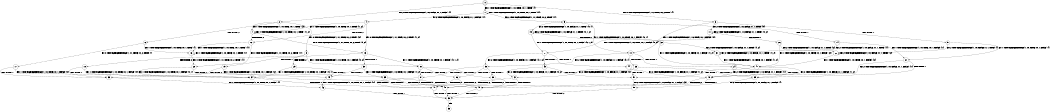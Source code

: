 digraph BCG {
size = "7, 10.5";
center = TRUE;
node [shape = circle];
0 [peripheries = 2];
0 -> 1 [label = "EX !1 !ATOMIC_EXCH_BRANCH (1, +0, TRUE, +0, 1, TRUE) !{}"];
0 -> 2 [label = "EX !2 !ATOMIC_EXCH_BRANCH (1, +0, FALSE, +1, 1, FALSE) !{}"];
0 -> 3 [label = "EX !0 !ATOMIC_EXCH_BRANCH (1, +1, TRUE, +0, 2, TRUE) !{}"];
1 -> 4 [label = "EX !2 !ATOMIC_EXCH_BRANCH (1, +0, FALSE, +1, 1, FALSE) !{1}"];
1 -> 5 [label = "EX !0 !ATOMIC_EXCH_BRANCH (1, +1, TRUE, +0, 2, TRUE) !{1}"];
1 -> 1 [label = "EX !1 !ATOMIC_EXCH_BRANCH (1, +0, TRUE, +0, 1, TRUE) !{1}"];
2 -> 6 [label = "TERMINATE !2"];
2 -> 7 [label = "EX !1 !ATOMIC_EXCH_BRANCH (1, +0, TRUE, +0, 1, TRUE) !{2}"];
2 -> 8 [label = "EX !0 !ATOMIC_EXCH_BRANCH (1, +1, TRUE, +0, 2, TRUE) !{2}"];
3 -> 9 [label = "TERMINATE !0"];
3 -> 10 [label = "EX !1 !ATOMIC_EXCH_BRANCH (1, +0, TRUE, +0, 1, FALSE) !{0}"];
3 -> 11 [label = "EX !2 !ATOMIC_EXCH_BRANCH (1, +0, FALSE, +1, 1, TRUE) !{0}"];
4 -> 12 [label = "TERMINATE !2"];
4 -> 13 [label = "EX !0 !ATOMIC_EXCH_BRANCH (1, +1, TRUE, +0, 2, TRUE) !{1, 2}"];
4 -> 7 [label = "EX !1 !ATOMIC_EXCH_BRANCH (1, +0, TRUE, +0, 1, TRUE) !{1, 2}"];
5 -> 14 [label = "TERMINATE !0"];
5 -> 15 [label = "EX !2 !ATOMIC_EXCH_BRANCH (1, +0, FALSE, +1, 1, TRUE) !{0, 1}"];
5 -> 10 [label = "EX !1 !ATOMIC_EXCH_BRANCH (1, +0, TRUE, +0, 1, FALSE) !{0, 1}"];
6 -> 16 [label = "EX !1 !ATOMIC_EXCH_BRANCH (1, +0, TRUE, +0, 1, TRUE) !{}"];
6 -> 17 [label = "EX !0 !ATOMIC_EXCH_BRANCH (1, +1, TRUE, +0, 2, TRUE) !{}"];
7 -> 12 [label = "TERMINATE !2"];
7 -> 13 [label = "EX !0 !ATOMIC_EXCH_BRANCH (1, +1, TRUE, +0, 2, TRUE) !{1, 2}"];
7 -> 7 [label = "EX !1 !ATOMIC_EXCH_BRANCH (1, +0, TRUE, +0, 1, TRUE) !{1, 2}"];
8 -> 18 [label = "TERMINATE !2"];
8 -> 19 [label = "TERMINATE !0"];
8 -> 20 [label = "EX !1 !ATOMIC_EXCH_BRANCH (1, +0, TRUE, +0, 1, FALSE) !{0, 2}"];
9 -> 21 [label = "EX !1 !ATOMIC_EXCH_BRANCH (1, +0, TRUE, +0, 1, FALSE) !{}"];
9 -> 22 [label = "EX !2 !ATOMIC_EXCH_BRANCH (1, +0, FALSE, +1, 1, TRUE) !{}"];
10 -> 23 [label = "TERMINATE !1"];
10 -> 24 [label = "TERMINATE !0"];
10 -> 25 [label = "EX !2 !ATOMIC_EXCH_BRANCH (1, +0, FALSE, +1, 1, FALSE) !{0, 1}"];
11 -> 26 [label = "TERMINATE !0"];
11 -> 27 [label = "EX !1 !ATOMIC_EXCH_BRANCH (1, +0, TRUE, +0, 1, FALSE) !{0, 2}"];
11 -> 11 [label = "EX !2 !ATOMIC_EXCH_BRANCH (1, +0, FALSE, +1, 1, TRUE) !{0, 2}"];
12 -> 16 [label = "EX !1 !ATOMIC_EXCH_BRANCH (1, +0, TRUE, +0, 1, TRUE) !{1}"];
12 -> 28 [label = "EX !0 !ATOMIC_EXCH_BRANCH (1, +1, TRUE, +0, 2, TRUE) !{1}"];
13 -> 29 [label = "TERMINATE !2"];
13 -> 30 [label = "TERMINATE !0"];
13 -> 20 [label = "EX !1 !ATOMIC_EXCH_BRANCH (1, +0, TRUE, +0, 1, FALSE) !{0, 1, 2}"];
14 -> 21 [label = "EX !1 !ATOMIC_EXCH_BRANCH (1, +0, TRUE, +0, 1, FALSE) !{1}"];
14 -> 31 [label = "EX !2 !ATOMIC_EXCH_BRANCH (1, +0, FALSE, +1, 1, TRUE) !{1}"];
15 -> 32 [label = "TERMINATE !0"];
15 -> 15 [label = "EX !2 !ATOMIC_EXCH_BRANCH (1, +0, FALSE, +1, 1, TRUE) !{0, 1, 2}"];
15 -> 27 [label = "EX !1 !ATOMIC_EXCH_BRANCH (1, +0, TRUE, +0, 1, FALSE) !{0, 1, 2}"];
16 -> 28 [label = "EX !0 !ATOMIC_EXCH_BRANCH (1, +1, TRUE, +0, 2, TRUE) !{1}"];
16 -> 16 [label = "EX !1 !ATOMIC_EXCH_BRANCH (1, +0, TRUE, +0, 1, TRUE) !{1}"];
17 -> 33 [label = "TERMINATE !0"];
17 -> 34 [label = "EX !1 !ATOMIC_EXCH_BRANCH (1, +0, TRUE, +0, 1, FALSE) !{0}"];
18 -> 33 [label = "TERMINATE !0"];
18 -> 34 [label = "EX !1 !ATOMIC_EXCH_BRANCH (1, +0, TRUE, +0, 1, FALSE) !{0}"];
19 -> 33 [label = "TERMINATE !2"];
19 -> 35 [label = "EX !1 !ATOMIC_EXCH_BRANCH (1, +0, TRUE, +0, 1, FALSE) !{2}"];
20 -> 36 [label = "TERMINATE !1"];
20 -> 37 [label = "TERMINATE !2"];
20 -> 38 [label = "TERMINATE !0"];
21 -> 39 [label = "TERMINATE !1"];
21 -> 40 [label = "EX !2 !ATOMIC_EXCH_BRANCH (1, +0, FALSE, +1, 1, FALSE) !{1}"];
22 -> 41 [label = "EX !1 !ATOMIC_EXCH_BRANCH (1, +0, TRUE, +0, 1, FALSE) !{2}"];
22 -> 22 [label = "EX !2 !ATOMIC_EXCH_BRANCH (1, +0, FALSE, +1, 1, TRUE) !{2}"];
23 -> 39 [label = "TERMINATE !0"];
23 -> 42 [label = "EX !2 !ATOMIC_EXCH_BRANCH (1, +0, FALSE, +1, 1, FALSE) !{0}"];
24 -> 39 [label = "TERMINATE !1"];
24 -> 40 [label = "EX !2 !ATOMIC_EXCH_BRANCH (1, +0, FALSE, +1, 1, FALSE) !{1}"];
25 -> 36 [label = "TERMINATE !1"];
25 -> 37 [label = "TERMINATE !2"];
25 -> 38 [label = "TERMINATE !0"];
26 -> 22 [label = "EX !2 !ATOMIC_EXCH_BRANCH (1, +0, FALSE, +1, 1, TRUE) !{2}"];
26 -> 41 [label = "EX !1 !ATOMIC_EXCH_BRANCH (1, +0, TRUE, +0, 1, FALSE) !{2}"];
27 -> 43 [label = "TERMINATE !1"];
27 -> 44 [label = "TERMINATE !0"];
27 -> 25 [label = "EX !2 !ATOMIC_EXCH_BRANCH (1, +0, FALSE, +1, 1, FALSE) !{0, 1, 2}"];
28 -> 45 [label = "TERMINATE !0"];
28 -> 34 [label = "EX !1 !ATOMIC_EXCH_BRANCH (1, +0, TRUE, +0, 1, FALSE) !{0, 1}"];
29 -> 34 [label = "EX !1 !ATOMIC_EXCH_BRANCH (1, +0, TRUE, +0, 1, FALSE) !{0, 1}"];
29 -> 45 [label = "TERMINATE !0"];
30 -> 35 [label = "EX !1 !ATOMIC_EXCH_BRANCH (1, +0, TRUE, +0, 1, FALSE) !{1, 2}"];
30 -> 45 [label = "TERMINATE !2"];
31 -> 31 [label = "EX !2 !ATOMIC_EXCH_BRANCH (1, +0, FALSE, +1, 1, TRUE) !{1, 2}"];
31 -> 41 [label = "EX !1 !ATOMIC_EXCH_BRANCH (1, +0, TRUE, +0, 1, FALSE) !{1, 2}"];
32 -> 31 [label = "EX !2 !ATOMIC_EXCH_BRANCH (1, +0, FALSE, +1, 1, TRUE) !{1, 2}"];
32 -> 41 [label = "EX !1 !ATOMIC_EXCH_BRANCH (1, +0, TRUE, +0, 1, FALSE) !{1, 2}"];
33 -> 46 [label = "EX !1 !ATOMIC_EXCH_BRANCH (1, +0, TRUE, +0, 1, FALSE) !{}"];
34 -> 47 [label = "TERMINATE !1"];
34 -> 48 [label = "TERMINATE !0"];
35 -> 49 [label = "TERMINATE !1"];
35 -> 48 [label = "TERMINATE !2"];
36 -> 47 [label = "TERMINATE !2"];
36 -> 49 [label = "TERMINATE !0"];
37 -> 47 [label = "TERMINATE !1"];
37 -> 48 [label = "TERMINATE !0"];
38 -> 49 [label = "TERMINATE !1"];
38 -> 48 [label = "TERMINATE !2"];
39 -> 50 [label = "EX !2 !ATOMIC_EXCH_BRANCH (1, +0, FALSE, +1, 1, FALSE) !{}"];
40 -> 49 [label = "TERMINATE !1"];
40 -> 48 [label = "TERMINATE !2"];
41 -> 51 [label = "TERMINATE !1"];
41 -> 40 [label = "EX !2 !ATOMIC_EXCH_BRANCH (1, +0, FALSE, +1, 1, FALSE) !{1, 2}"];
42 -> 47 [label = "TERMINATE !2"];
42 -> 49 [label = "TERMINATE !0"];
43 -> 42 [label = "EX !2 !ATOMIC_EXCH_BRANCH (1, +0, FALSE, +1, 1, FALSE) !{0, 2}"];
43 -> 51 [label = "TERMINATE !0"];
44 -> 40 [label = "EX !2 !ATOMIC_EXCH_BRANCH (1, +0, FALSE, +1, 1, FALSE) !{1, 2}"];
44 -> 51 [label = "TERMINATE !1"];
45 -> 46 [label = "EX !1 !ATOMIC_EXCH_BRANCH (1, +0, TRUE, +0, 1, FALSE) !{1}"];
46 -> 52 [label = "TERMINATE !1"];
47 -> 52 [label = "TERMINATE !0"];
48 -> 52 [label = "TERMINATE !1"];
49 -> 52 [label = "TERMINATE !2"];
50 -> 52 [label = "TERMINATE !2"];
51 -> 50 [label = "EX !2 !ATOMIC_EXCH_BRANCH (1, +0, FALSE, +1, 1, FALSE) !{2}"];
52 -> 53 [label = "exit"];
}
